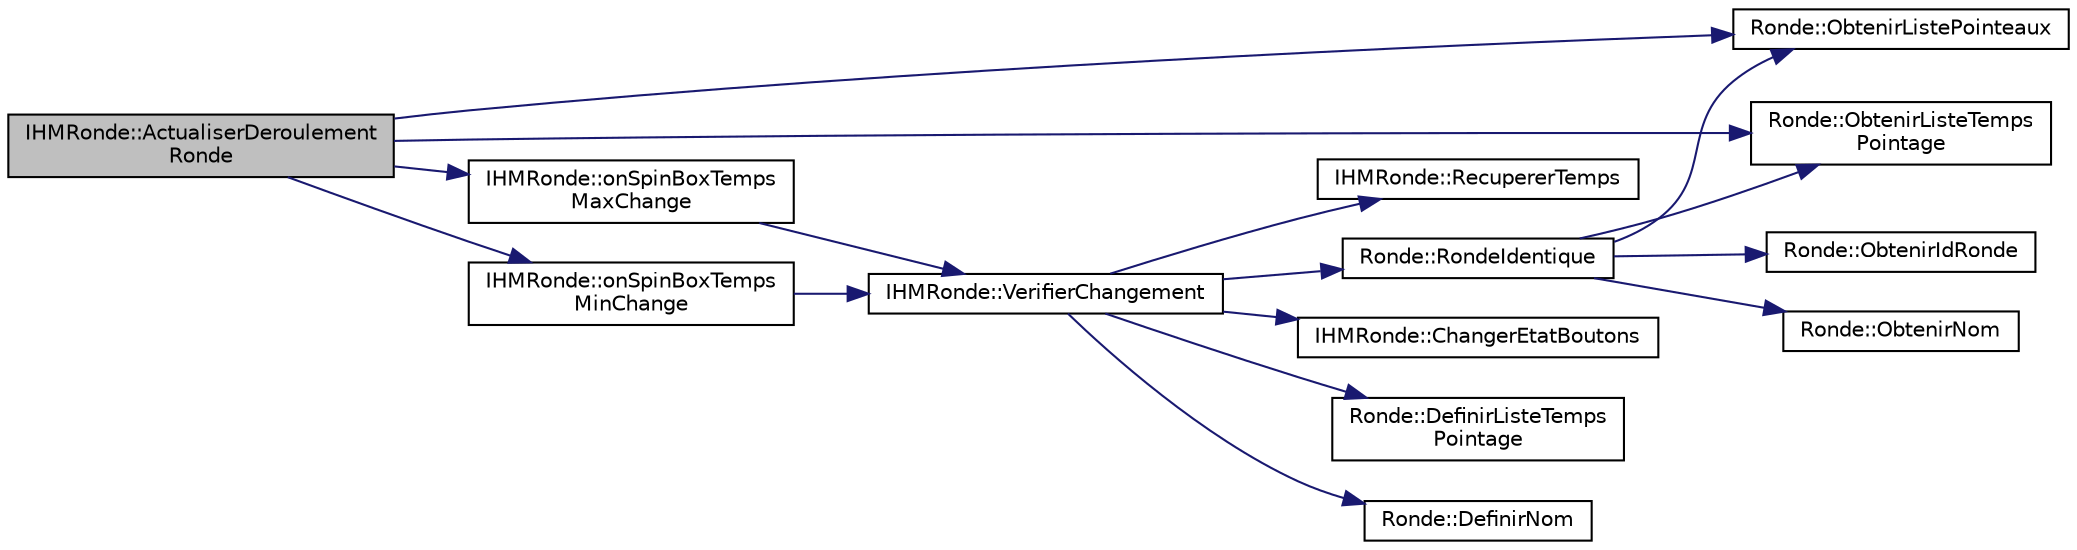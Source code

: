 digraph "IHMRonde::ActualiserDeroulementRonde"
{
 // LATEX_PDF_SIZE
  edge [fontname="Helvetica",fontsize="10",labelfontname="Helvetica",labelfontsize="10"];
  node [fontname="Helvetica",fontsize="10",shape=record];
  rankdir="LR";
  Node1 [label="IHMRonde::ActualiserDeroulement\lRonde",height=0.2,width=0.4,color="black", fillcolor="grey75", style="filled", fontcolor="black",tooltip="IHMRonde::ActualiserDeroulementRonde Permet la creation des ligne du tableau déroulement de la ronde ..."];
  Node1 -> Node2 [color="midnightblue",fontsize="10",style="solid",fontname="Helvetica"];
  Node2 [label="Ronde::ObtenirListePointeaux",height=0.2,width=0.4,color="black", fillcolor="white", style="filled",URL="$class_ronde.html#a1e49a3028f0d60a9163583a160118f19",tooltip=" "];
  Node1 -> Node3 [color="midnightblue",fontsize="10",style="solid",fontname="Helvetica"];
  Node3 [label="Ronde::ObtenirListeTemps\lPointage",height=0.2,width=0.4,color="black", fillcolor="white", style="filled",URL="$class_ronde.html#ac625099a69c7abadefec375bd7121869",tooltip=" "];
  Node1 -> Node4 [color="midnightblue",fontsize="10",style="solid",fontname="Helvetica"];
  Node4 [label="IHMRonde::onSpinBoxTemps\lMaxChange",height=0.2,width=0.4,color="black", fillcolor="white", style="filled",URL="$class_i_h_m_ronde.html#ac4c757ddcb723e392b67626688cb74a1",tooltip="IHMRonde::onSpinBoxTempsMaxChange Lors d'un changement de valeur d'une des spinbox de temps max du ta..."];
  Node4 -> Node5 [color="midnightblue",fontsize="10",style="solid",fontname="Helvetica"];
  Node5 [label="IHMRonde::VerifierChangement",height=0.2,width=0.4,color="black", fillcolor="white", style="filled",URL="$class_i_h_m_ronde.html#ace12612c875acf91345b7e6469544d6c",tooltip="IHMRonde::VerifierChangement Vérifie si la ronde actuelle est identique a la ronde de la base de donn..."];
  Node5 -> Node6 [color="midnightblue",fontsize="10",style="solid",fontname="Helvetica"];
  Node6 [label="IHMRonde::ChangerEtatBoutons",height=0.2,width=0.4,color="black", fillcolor="white", style="filled",URL="$class_i_h_m_ronde.html#aa77f91ead67565768795095ce170d5de",tooltip="IHMRonde::ChangerEtatBoutons Permet de changer l'état des boutons sur l'ihm."];
  Node5 -> Node7 [color="midnightblue",fontsize="10",style="solid",fontname="Helvetica"];
  Node7 [label="Ronde::DefinirListeTemps\lPointage",height=0.2,width=0.4,color="black", fillcolor="white", style="filled",URL="$class_ronde.html#a8937af7d076d4344939fcb0ed19b8310",tooltip=" "];
  Node5 -> Node8 [color="midnightblue",fontsize="10",style="solid",fontname="Helvetica"];
  Node8 [label="Ronde::DefinirNom",height=0.2,width=0.4,color="black", fillcolor="white", style="filled",URL="$class_ronde.html#a7554acc946b987fc5419ef9f5543493f",tooltip=" "];
  Node5 -> Node9 [color="midnightblue",fontsize="10",style="solid",fontname="Helvetica"];
  Node9 [label="IHMRonde::RecupererTemps",height=0.2,width=0.4,color="black", fillcolor="white", style="filled",URL="$class_i_h_m_ronde.html#a31914f7ec075dfaefc10bd30008707e0",tooltip="IHMRonde::RecupererTemps Permet de recuperer les temps min et max des pointeau prèsent dans la liste ..."];
  Node5 -> Node10 [color="midnightblue",fontsize="10",style="solid",fontname="Helvetica"];
  Node10 [label="Ronde::RondeIdentique",height=0.2,width=0.4,color="black", fillcolor="white", style="filled",URL="$class_ronde.html#a0128f05ee680c9aaad0c253d1724ae51",tooltip="Ronde::RondeIdentique Permet de vérifier si la ronde passé en paramètre est identique à cette ronde."];
  Node10 -> Node11 [color="midnightblue",fontsize="10",style="solid",fontname="Helvetica"];
  Node11 [label="Ronde::ObtenirIdRonde",height=0.2,width=0.4,color="black", fillcolor="white", style="filled",URL="$class_ronde.html#a61f4a4424698eebfb4c872c33e890463",tooltip=" "];
  Node10 -> Node2 [color="midnightblue",fontsize="10",style="solid",fontname="Helvetica"];
  Node10 -> Node3 [color="midnightblue",fontsize="10",style="solid",fontname="Helvetica"];
  Node10 -> Node12 [color="midnightblue",fontsize="10",style="solid",fontname="Helvetica"];
  Node12 [label="Ronde::ObtenirNom",height=0.2,width=0.4,color="black", fillcolor="white", style="filled",URL="$class_ronde.html#add1831c12866ea50cf114695959de6eb",tooltip=" "];
  Node1 -> Node13 [color="midnightblue",fontsize="10",style="solid",fontname="Helvetica"];
  Node13 [label="IHMRonde::onSpinBoxTemps\lMinChange",height=0.2,width=0.4,color="black", fillcolor="white", style="filled",URL="$class_i_h_m_ronde.html#a6535256530aea2141dfe8e0e80a7d645",tooltip="IHMRonde::onSpinBoxTempsMinChange Lors d'un changement de valeur d'une des spinbox de temps min du ta..."];
  Node13 -> Node5 [color="midnightblue",fontsize="10",style="solid",fontname="Helvetica"];
}
